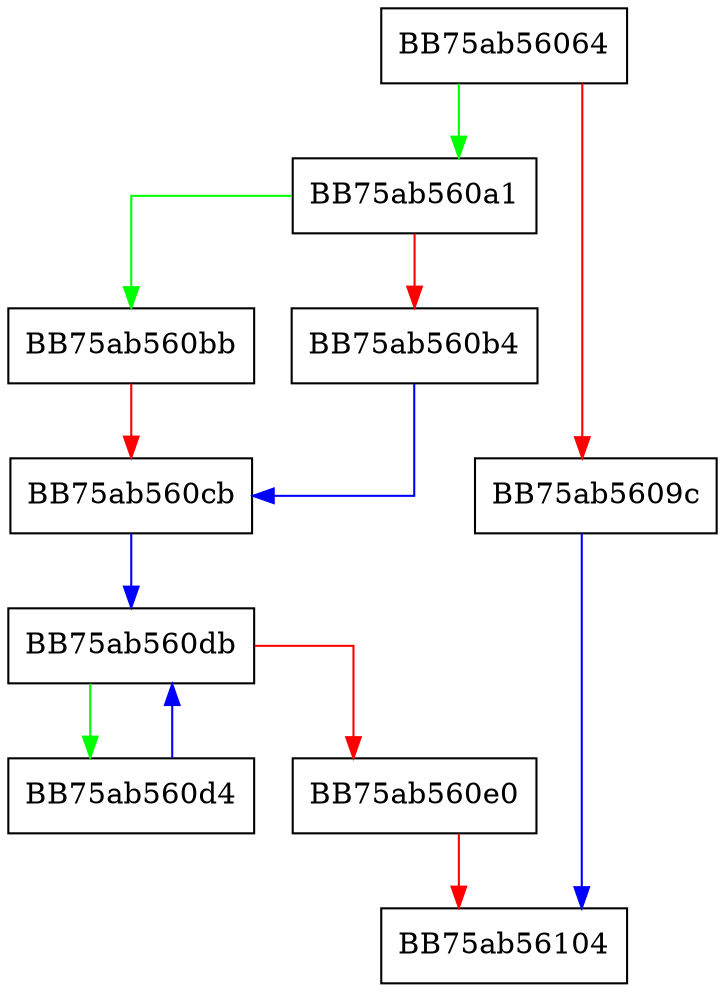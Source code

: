 digraph sqlite3ExpandSubquery {
  node [shape="box"];
  graph [splines=ortho];
  BB75ab56064 -> BB75ab560a1 [color="green"];
  BB75ab56064 -> BB75ab5609c [color="red"];
  BB75ab5609c -> BB75ab56104 [color="blue"];
  BB75ab560a1 -> BB75ab560bb [color="green"];
  BB75ab560a1 -> BB75ab560b4 [color="red"];
  BB75ab560b4 -> BB75ab560cb [color="blue"];
  BB75ab560bb -> BB75ab560cb [color="red"];
  BB75ab560cb -> BB75ab560db [color="blue"];
  BB75ab560d4 -> BB75ab560db [color="blue"];
  BB75ab560db -> BB75ab560d4 [color="green"];
  BB75ab560db -> BB75ab560e0 [color="red"];
  BB75ab560e0 -> BB75ab56104 [color="red"];
}